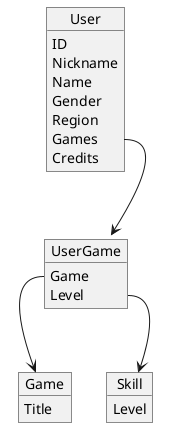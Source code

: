 @startuml Domain Model

object User {
    ID
    Nickname
    Name
    Gender
    Region
    Games
    Credits
}

object UserGame {
    Game
    Level
}

object Game {
    Title
}

object Skill {
    Level
}

User::Games --> UserGame
UserGame::Game --> Game
UserGame::Level --> Skill

@enduml
